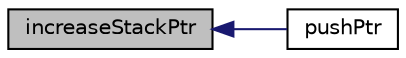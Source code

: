 digraph "increaseStackPtr"
{
  edge [fontname="Helvetica",fontsize="10",labelfontname="Helvetica",labelfontsize="10"];
  node [fontname="Helvetica",fontsize="10",shape=record];
  rankdir="LR";
  Node1 [label="increaseStackPtr",height=0.2,width=0.4,color="black", fillcolor="grey75", style="filled", fontcolor="black"];
  Node1 -> Node2 [dir="back",color="midnightblue",fontsize="10",style="solid",fontname="Helvetica"];
  Node2 [label="pushPtr",height=0.2,width=0.4,color="black", fillcolor="white", style="filled",URL="$pilaptr_8c.html#a9da32ef9e6ee6b4fd53eaff04a5ab9b2"];
}

